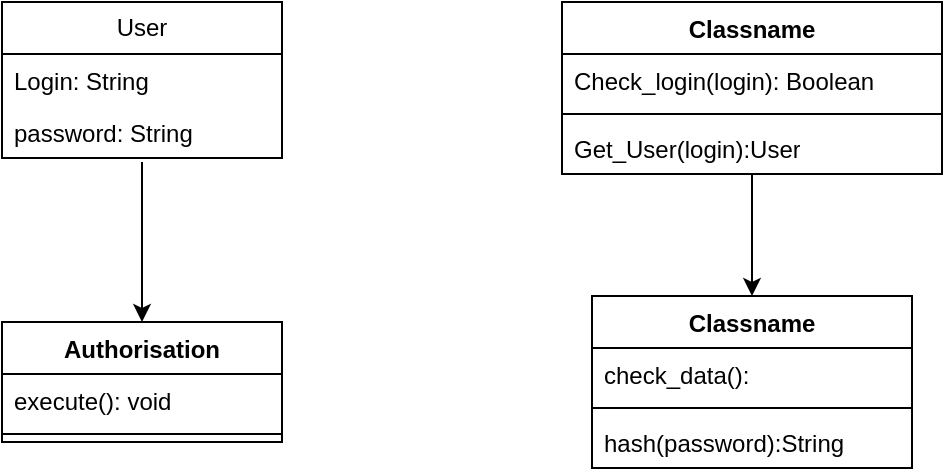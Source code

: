 <mxfile version="27.1.0">
  <diagram name="Страница — 1" id="FeteMBThsGNyVN5PJCR6">
    <mxGraphModel dx="1228" dy="574" grid="1" gridSize="10" guides="1" tooltips="1" connect="1" arrows="1" fold="1" page="1" pageScale="1" pageWidth="827" pageHeight="1169" math="0" shadow="0">
      <root>
        <mxCell id="0" />
        <mxCell id="1" parent="0" />
        <mxCell id="eKCXx-nB5XvQHxFbYbrp-9" value="" style="edgeStyle=orthogonalEdgeStyle;rounded=0;orthogonalLoop=1;jettySize=auto;html=1;entryX=0.5;entryY=0;entryDx=0;entryDy=0;" edge="1" parent="1" target="eKCXx-nB5XvQHxFbYbrp-5">
          <mxGeometry relative="1" as="geometry">
            <mxPoint x="190" y="120" as="sourcePoint" />
            <Array as="points">
              <mxPoint x="190" y="120" />
            </Array>
          </mxGeometry>
        </mxCell>
        <mxCell id="eKCXx-nB5XvQHxFbYbrp-1" value="User" style="swimlane;fontStyle=0;childLayout=stackLayout;horizontal=1;startSize=26;fillColor=none;horizontalStack=0;resizeParent=1;resizeParentMax=0;resizeLast=0;collapsible=1;marginBottom=0;whiteSpace=wrap;html=1;" vertex="1" parent="1">
          <mxGeometry x="120" y="40" width="140" height="78" as="geometry">
            <mxRectangle x="120" y="40" width="100" height="30" as="alternateBounds" />
          </mxGeometry>
        </mxCell>
        <mxCell id="eKCXx-nB5XvQHxFbYbrp-2" value="Login: String" style="text;strokeColor=none;fillColor=none;align=left;verticalAlign=top;spacingLeft=4;spacingRight=4;overflow=hidden;rotatable=0;points=[[0,0.5],[1,0.5]];portConstraint=eastwest;whiteSpace=wrap;html=1;" vertex="1" parent="eKCXx-nB5XvQHxFbYbrp-1">
          <mxGeometry y="26" width="140" height="26" as="geometry" />
        </mxCell>
        <mxCell id="eKCXx-nB5XvQHxFbYbrp-3" value="password: String" style="text;strokeColor=none;fillColor=none;align=left;verticalAlign=top;spacingLeft=4;spacingRight=4;overflow=hidden;rotatable=0;points=[[0,0.5],[1,0.5]];portConstraint=eastwest;whiteSpace=wrap;html=1;" vertex="1" parent="eKCXx-nB5XvQHxFbYbrp-1">
          <mxGeometry y="52" width="140" height="26" as="geometry" />
        </mxCell>
        <mxCell id="eKCXx-nB5XvQHxFbYbrp-5" value="Authorisation" style="swimlane;fontStyle=1;align=center;verticalAlign=top;childLayout=stackLayout;horizontal=1;startSize=26;horizontalStack=0;resizeParent=1;resizeParentMax=0;resizeLast=0;collapsible=1;marginBottom=0;whiteSpace=wrap;html=1;" vertex="1" parent="1">
          <mxGeometry x="120" y="200" width="140" height="60" as="geometry" />
        </mxCell>
        <mxCell id="eKCXx-nB5XvQHxFbYbrp-6" value="execute(): void" style="text;strokeColor=none;fillColor=none;align=left;verticalAlign=top;spacingLeft=4;spacingRight=4;overflow=hidden;rotatable=0;points=[[0,0.5],[1,0.5]];portConstraint=eastwest;whiteSpace=wrap;html=1;" vertex="1" parent="eKCXx-nB5XvQHxFbYbrp-5">
          <mxGeometry y="26" width="140" height="26" as="geometry" />
        </mxCell>
        <mxCell id="eKCXx-nB5XvQHxFbYbrp-7" value="" style="line;strokeWidth=1;fillColor=none;align=left;verticalAlign=middle;spacingTop=-1;spacingLeft=3;spacingRight=3;rotatable=0;labelPosition=right;points=[];portConstraint=eastwest;strokeColor=inherit;" vertex="1" parent="eKCXx-nB5XvQHxFbYbrp-5">
          <mxGeometry y="52" width="140" height="8" as="geometry" />
        </mxCell>
        <mxCell id="eKCXx-nB5XvQHxFbYbrp-18" value="" style="edgeStyle=orthogonalEdgeStyle;rounded=0;orthogonalLoop=1;jettySize=auto;html=1;entryX=0.5;entryY=0;entryDx=0;entryDy=0;" edge="1" parent="1" source="eKCXx-nB5XvQHxFbYbrp-10" target="eKCXx-nB5XvQHxFbYbrp-14">
          <mxGeometry relative="1" as="geometry">
            <Array as="points" />
          </mxGeometry>
        </mxCell>
        <mxCell id="eKCXx-nB5XvQHxFbYbrp-10" value="Classname" style="swimlane;fontStyle=1;align=center;verticalAlign=top;childLayout=stackLayout;horizontal=1;startSize=26;horizontalStack=0;resizeParent=1;resizeParentMax=0;resizeLast=0;collapsible=1;marginBottom=0;whiteSpace=wrap;html=1;" vertex="1" parent="1">
          <mxGeometry x="400" y="40" width="190" height="86" as="geometry" />
        </mxCell>
        <mxCell id="eKCXx-nB5XvQHxFbYbrp-11" value="Check_login(login): Boolean" style="text;strokeColor=none;fillColor=none;align=left;verticalAlign=top;spacingLeft=4;spacingRight=4;overflow=hidden;rotatable=0;points=[[0,0.5],[1,0.5]];portConstraint=eastwest;whiteSpace=wrap;html=1;" vertex="1" parent="eKCXx-nB5XvQHxFbYbrp-10">
          <mxGeometry y="26" width="190" height="26" as="geometry" />
        </mxCell>
        <mxCell id="eKCXx-nB5XvQHxFbYbrp-12" value="" style="line;strokeWidth=1;fillColor=none;align=left;verticalAlign=middle;spacingTop=-1;spacingLeft=3;spacingRight=3;rotatable=0;labelPosition=right;points=[];portConstraint=eastwest;strokeColor=inherit;" vertex="1" parent="eKCXx-nB5XvQHxFbYbrp-10">
          <mxGeometry y="52" width="190" height="8" as="geometry" />
        </mxCell>
        <mxCell id="eKCXx-nB5XvQHxFbYbrp-13" value="Get_User(login):User" style="text;strokeColor=none;fillColor=none;align=left;verticalAlign=top;spacingLeft=4;spacingRight=4;overflow=hidden;rotatable=0;points=[[0,0.5],[1,0.5]];portConstraint=eastwest;whiteSpace=wrap;html=1;" vertex="1" parent="eKCXx-nB5XvQHxFbYbrp-10">
          <mxGeometry y="60" width="190" height="26" as="geometry" />
        </mxCell>
        <mxCell id="eKCXx-nB5XvQHxFbYbrp-14" value="Classname" style="swimlane;fontStyle=1;align=center;verticalAlign=top;childLayout=stackLayout;horizontal=1;startSize=26;horizontalStack=0;resizeParent=1;resizeParentMax=0;resizeLast=0;collapsible=1;marginBottom=0;whiteSpace=wrap;html=1;" vertex="1" parent="1">
          <mxGeometry x="415" y="187" width="160" height="86" as="geometry" />
        </mxCell>
        <mxCell id="eKCXx-nB5XvQHxFbYbrp-15" value="check_data():" style="text;strokeColor=none;fillColor=none;align=left;verticalAlign=top;spacingLeft=4;spacingRight=4;overflow=hidden;rotatable=0;points=[[0,0.5],[1,0.5]];portConstraint=eastwest;whiteSpace=wrap;html=1;" vertex="1" parent="eKCXx-nB5XvQHxFbYbrp-14">
          <mxGeometry y="26" width="160" height="26" as="geometry" />
        </mxCell>
        <mxCell id="eKCXx-nB5XvQHxFbYbrp-16" value="" style="line;strokeWidth=1;fillColor=none;align=left;verticalAlign=middle;spacingTop=-1;spacingLeft=3;spacingRight=3;rotatable=0;labelPosition=right;points=[];portConstraint=eastwest;strokeColor=inherit;" vertex="1" parent="eKCXx-nB5XvQHxFbYbrp-14">
          <mxGeometry y="52" width="160" height="8" as="geometry" />
        </mxCell>
        <mxCell id="eKCXx-nB5XvQHxFbYbrp-17" value="hash(password):String" style="text;strokeColor=none;fillColor=none;align=left;verticalAlign=top;spacingLeft=4;spacingRight=4;overflow=hidden;rotatable=0;points=[[0,0.5],[1,0.5]];portConstraint=eastwest;whiteSpace=wrap;html=1;" vertex="1" parent="eKCXx-nB5XvQHxFbYbrp-14">
          <mxGeometry y="60" width="160" height="26" as="geometry" />
        </mxCell>
      </root>
    </mxGraphModel>
  </diagram>
</mxfile>
